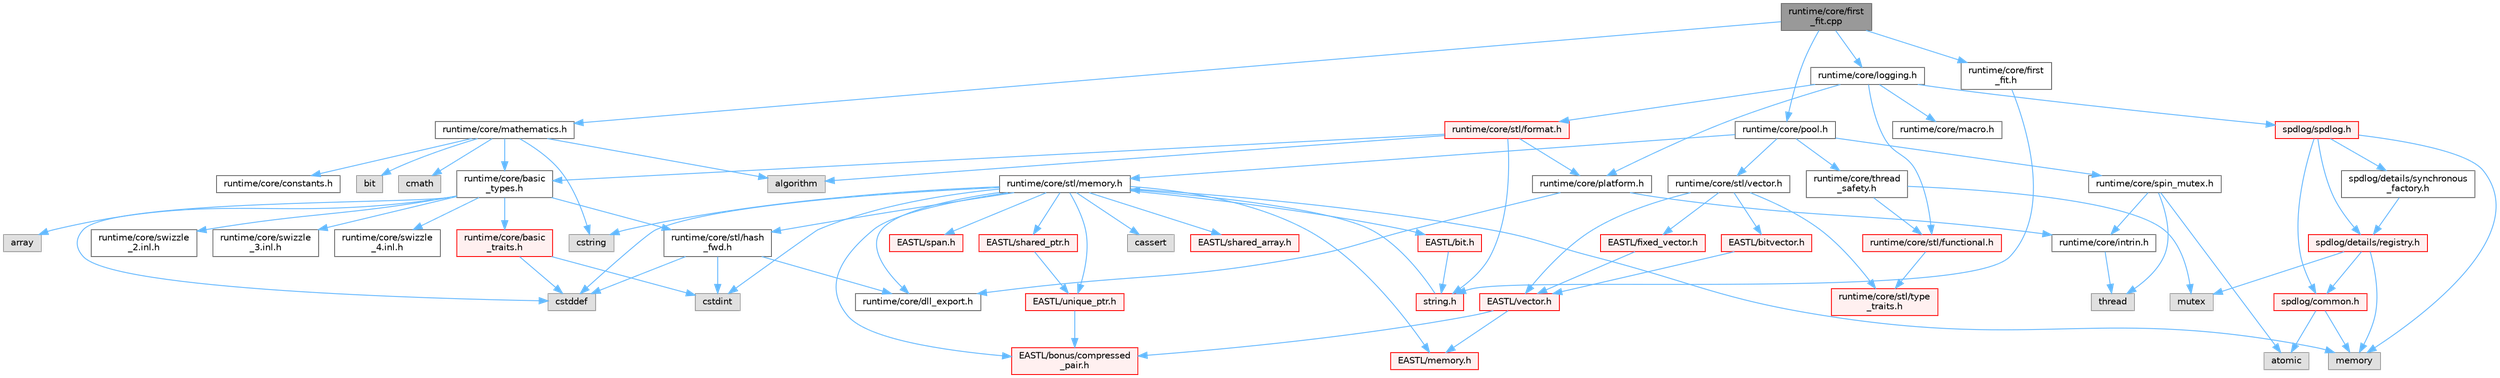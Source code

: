 digraph "runtime/core/first_fit.cpp"
{
 // LATEX_PDF_SIZE
  bgcolor="transparent";
  edge [fontname=Helvetica,fontsize=10,labelfontname=Helvetica,labelfontsize=10];
  node [fontname=Helvetica,fontsize=10,shape=box,height=0.2,width=0.4];
  Node1 [id="Node000001",label="runtime/core/first\l_fit.cpp",height=0.2,width=0.4,color="gray40", fillcolor="grey60", style="filled", fontcolor="black",tooltip=" "];
  Node1 -> Node2 [id="edge1_Node000001_Node000002",color="steelblue1",style="solid",tooltip=" "];
  Node2 [id="Node000002",label="runtime/core/mathematics.h",height=0.2,width=0.4,color="grey40", fillcolor="white", style="filled",URL="$mathematics_8h.html",tooltip=" "];
  Node2 -> Node3 [id="edge2_Node000002_Node000003",color="steelblue1",style="solid",tooltip=" "];
  Node3 [id="Node000003",label="bit",height=0.2,width=0.4,color="grey60", fillcolor="#E0E0E0", style="filled",tooltip=" "];
  Node2 -> Node4 [id="edge3_Node000002_Node000004",color="steelblue1",style="solid",tooltip=" "];
  Node4 [id="Node000004",label="cmath",height=0.2,width=0.4,color="grey60", fillcolor="#E0E0E0", style="filled",tooltip=" "];
  Node2 -> Node5 [id="edge4_Node000002_Node000005",color="steelblue1",style="solid",tooltip=" "];
  Node5 [id="Node000005",label="cstring",height=0.2,width=0.4,color="grey60", fillcolor="#E0E0E0", style="filled",tooltip=" "];
  Node2 -> Node6 [id="edge5_Node000002_Node000006",color="steelblue1",style="solid",tooltip=" "];
  Node6 [id="Node000006",label="algorithm",height=0.2,width=0.4,color="grey60", fillcolor="#E0E0E0", style="filled",tooltip=" "];
  Node2 -> Node7 [id="edge6_Node000002_Node000007",color="steelblue1",style="solid",tooltip=" "];
  Node7 [id="Node000007",label="runtime/core/basic\l_types.h",height=0.2,width=0.4,color="grey40", fillcolor="white", style="filled",URL="$basic__types_8h.html",tooltip=" "];
  Node7 -> Node8 [id="edge7_Node000007_Node000008",color="steelblue1",style="solid",tooltip=" "];
  Node8 [id="Node000008",label="cstddef",height=0.2,width=0.4,color="grey60", fillcolor="#E0E0E0", style="filled",tooltip=" "];
  Node7 -> Node9 [id="edge8_Node000007_Node000009",color="steelblue1",style="solid",tooltip=" "];
  Node9 [id="Node000009",label="array",height=0.2,width=0.4,color="grey60", fillcolor="#E0E0E0", style="filled",tooltip=" "];
  Node7 -> Node10 [id="edge9_Node000007_Node000010",color="steelblue1",style="solid",tooltip=" "];
  Node10 [id="Node000010",label="runtime/core/stl/hash\l_fwd.h",height=0.2,width=0.4,color="grey40", fillcolor="white", style="filled",URL="$hash__fwd_8h.html",tooltip=" "];
  Node10 -> Node8 [id="edge10_Node000010_Node000008",color="steelblue1",style="solid",tooltip=" "];
  Node10 -> Node11 [id="edge11_Node000010_Node000011",color="steelblue1",style="solid",tooltip=" "];
  Node11 [id="Node000011",label="cstdint",height=0.2,width=0.4,color="grey60", fillcolor="#E0E0E0", style="filled",tooltip=" "];
  Node10 -> Node12 [id="edge12_Node000010_Node000012",color="steelblue1",style="solid",tooltip=" "];
  Node12 [id="Node000012",label="runtime/core/dll_export.h",height=0.2,width=0.4,color="grey40", fillcolor="white", style="filled",URL="$dll__export_8h.html",tooltip=" "];
  Node7 -> Node13 [id="edge13_Node000007_Node000013",color="steelblue1",style="solid",tooltip=" "];
  Node13 [id="Node000013",label="runtime/core/basic\l_traits.h",height=0.2,width=0.4,color="red", fillcolor="#FFF0F0", style="filled",URL="$basic__traits_8h.html",tooltip=" "];
  Node13 -> Node11 [id="edge14_Node000013_Node000011",color="steelblue1",style="solid",tooltip=" "];
  Node13 -> Node8 [id="edge15_Node000013_Node000008",color="steelblue1",style="solid",tooltip=" "];
  Node7 -> Node23 [id="edge16_Node000007_Node000023",color="steelblue1",style="solid",tooltip=" "];
  Node23 [id="Node000023",label="runtime/core/swizzle\l_2.inl.h",height=0.2,width=0.4,color="grey40", fillcolor="white", style="filled",URL="$core_2swizzle__2_8inl_8h.html",tooltip=" "];
  Node7 -> Node24 [id="edge17_Node000007_Node000024",color="steelblue1",style="solid",tooltip=" "];
  Node24 [id="Node000024",label="runtime/core/swizzle\l_3.inl.h",height=0.2,width=0.4,color="grey40", fillcolor="white", style="filled",URL="$core_2swizzle__3_8inl_8h.html",tooltip=" "];
  Node7 -> Node25 [id="edge18_Node000007_Node000025",color="steelblue1",style="solid",tooltip=" "];
  Node25 [id="Node000025",label="runtime/core/swizzle\l_4.inl.h",height=0.2,width=0.4,color="grey40", fillcolor="white", style="filled",URL="$core_2swizzle__4_8inl_8h.html",tooltip=" "];
  Node2 -> Node26 [id="edge19_Node000002_Node000026",color="steelblue1",style="solid",tooltip=" "];
  Node26 [id="Node000026",label="runtime/core/constants.h",height=0.2,width=0.4,color="grey40", fillcolor="white", style="filled",URL="$constants_8h.html",tooltip=" "];
  Node1 -> Node27 [id="edge20_Node000001_Node000027",color="steelblue1",style="solid",tooltip=" "];
  Node27 [id="Node000027",label="runtime/core/pool.h",height=0.2,width=0.4,color="grey40", fillcolor="white", style="filled",URL="$core_2pool_8h.html",tooltip=" "];
  Node27 -> Node28 [id="edge21_Node000027_Node000028",color="steelblue1",style="solid",tooltip=" "];
  Node28 [id="Node000028",label="runtime/core/stl/vector.h",height=0.2,width=0.4,color="grey40", fillcolor="white", style="filled",URL="$core_2stl_2vector_8h.html",tooltip=" "];
  Node28 -> Node29 [id="edge22_Node000028_Node000029",color="steelblue1",style="solid",tooltip=" "];
  Node29 [id="Node000029",label="EASTL/vector.h",height=0.2,width=0.4,color="red", fillcolor="#FFF0F0", style="filled",URL="$_e_a_s_t_l_2include_2_e_a_s_t_l_2vector_8h.html",tooltip=" "];
  Node29 -> Node80 [id="edge23_Node000029_Node000080",color="steelblue1",style="solid",tooltip=" "];
  Node80 [id="Node000080",label="EASTL/bonus/compressed\l_pair.h",height=0.2,width=0.4,color="red", fillcolor="#FFF0F0", style="filled",URL="$compressed__pair_8h.html",tooltip=" "];
  Node29 -> Node62 [id="edge24_Node000029_Node000062",color="steelblue1",style="solid",tooltip=" "];
  Node62 [id="Node000062",label="EASTL/memory.h",height=0.2,width=0.4,color="red", fillcolor="#FFF0F0", style="filled",URL="$_e_a_s_t_l_2include_2_e_a_s_t_l_2memory_8h.html",tooltip=" "];
  Node28 -> Node171 [id="edge25_Node000028_Node000171",color="steelblue1",style="solid",tooltip=" "];
  Node171 [id="Node000171",label="EASTL/fixed_vector.h",height=0.2,width=0.4,color="red", fillcolor="#FFF0F0", style="filled",URL="$fixed__vector_8h.html",tooltip=" "];
  Node171 -> Node29 [id="edge26_Node000171_Node000029",color="steelblue1",style="solid",tooltip=" "];
  Node28 -> Node173 [id="edge27_Node000028_Node000173",color="steelblue1",style="solid",tooltip=" "];
  Node173 [id="Node000173",label="EASTL/bitvector.h",height=0.2,width=0.4,color="red", fillcolor="#FFF0F0", style="filled",URL="$bitvector_8h.html",tooltip=" "];
  Node173 -> Node29 [id="edge28_Node000173_Node000029",color="steelblue1",style="solid",tooltip=" "];
  Node28 -> Node175 [id="edge29_Node000028_Node000175",color="steelblue1",style="solid",tooltip=" "];
  Node175 [id="Node000175",label="runtime/core/stl/type\l_traits.h",height=0.2,width=0.4,color="red", fillcolor="#FFF0F0", style="filled",URL="$core_2stl_2type__traits_8h.html",tooltip=" "];
  Node27 -> Node57 [id="edge30_Node000027_Node000057",color="steelblue1",style="solid",tooltip=" "];
  Node57 [id="Node000057",label="runtime/core/stl/memory.h",height=0.2,width=0.4,color="grey40", fillcolor="white", style="filled",URL="$core_2stl_2memory_8h.html",tooltip=" "];
  Node57 -> Node8 [id="edge31_Node000057_Node000008",color="steelblue1",style="solid",tooltip=" "];
  Node57 -> Node11 [id="edge32_Node000057_Node000011",color="steelblue1",style="solid",tooltip=" "];
  Node57 -> Node58 [id="edge33_Node000057_Node000058",color="steelblue1",style="solid",tooltip=" "];
  Node58 [id="Node000058",label="cassert",height=0.2,width=0.4,color="grey60", fillcolor="#E0E0E0", style="filled",tooltip=" "];
  Node57 -> Node59 [id="edge34_Node000057_Node000059",color="steelblue1",style="solid",tooltip=" "];
  Node59 [id="Node000059",label="memory",height=0.2,width=0.4,color="grey60", fillcolor="#E0E0E0", style="filled",tooltip=" "];
  Node57 -> Node5 [id="edge35_Node000057_Node000005",color="steelblue1",style="solid",tooltip=" "];
  Node57 -> Node60 [id="edge36_Node000057_Node000060",color="steelblue1",style="solid",tooltip=" "];
  Node60 [id="Node000060",label="EASTL/bit.h",height=0.2,width=0.4,color="red", fillcolor="#FFF0F0", style="filled",URL="$bit_8h.html",tooltip=" "];
  Node60 -> Node54 [id="edge37_Node000060_Node000054",color="steelblue1",style="solid",tooltip=" "];
  Node54 [id="Node000054",label="string.h",height=0.2,width=0.4,color="red", fillcolor="#FFF0F0", style="filled",URL="$string_8h.html",tooltip=" "];
  Node54 -> Node57 [id="edge38_Node000054_Node000057",color="steelblue1",style="solid",tooltip=" "];
  Node57 -> Node62 [id="edge39_Node000057_Node000062",color="steelblue1",style="solid",tooltip=" "];
  Node57 -> Node77 [id="edge40_Node000057_Node000077",color="steelblue1",style="solid",tooltip=" "];
  Node77 [id="Node000077",label="EASTL/shared_array.h",height=0.2,width=0.4,color="red", fillcolor="#FFF0F0", style="filled",URL="$shared__array_8h.html",tooltip=" "];
  Node57 -> Node79 [id="edge41_Node000057_Node000079",color="steelblue1",style="solid",tooltip=" "];
  Node79 [id="Node000079",label="EASTL/unique_ptr.h",height=0.2,width=0.4,color="red", fillcolor="#FFF0F0", style="filled",URL="$unique__ptr_8h.html",tooltip=" "];
  Node79 -> Node80 [id="edge42_Node000079_Node000080",color="steelblue1",style="solid",tooltip=" "];
  Node57 -> Node87 [id="edge43_Node000057_Node000087",color="steelblue1",style="solid",tooltip=" "];
  Node87 [id="Node000087",label="EASTL/shared_ptr.h",height=0.2,width=0.4,color="red", fillcolor="#FFF0F0", style="filled",URL="$shared__ptr_8h.html",tooltip=" "];
  Node87 -> Node79 [id="edge44_Node000087_Node000079",color="steelblue1",style="solid",tooltip=" "];
  Node57 -> Node167 [id="edge45_Node000057_Node000167",color="steelblue1",style="solid",tooltip=" "];
  Node167 [id="Node000167",label="EASTL/span.h",height=0.2,width=0.4,color="red", fillcolor="#FFF0F0", style="filled",URL="$span_8h.html",tooltip=" "];
  Node57 -> Node80 [id="edge46_Node000057_Node000080",color="steelblue1",style="solid",tooltip=" "];
  Node57 -> Node12 [id="edge47_Node000057_Node000012",color="steelblue1",style="solid",tooltip=" "];
  Node57 -> Node10 [id="edge48_Node000057_Node000010",color="steelblue1",style="solid",tooltip=" "];
  Node27 -> Node176 [id="edge49_Node000027_Node000176",color="steelblue1",style="solid",tooltip=" "];
  Node176 [id="Node000176",label="runtime/core/spin_mutex.h",height=0.2,width=0.4,color="grey40", fillcolor="white", style="filled",URL="$spin__mutex_8h.html",tooltip=" "];
  Node176 -> Node177 [id="edge50_Node000176_Node000177",color="steelblue1",style="solid",tooltip=" "];
  Node177 [id="Node000177",label="atomic",height=0.2,width=0.4,color="grey60", fillcolor="#E0E0E0", style="filled",tooltip=" "];
  Node176 -> Node178 [id="edge51_Node000176_Node000178",color="steelblue1",style="solid",tooltip=" "];
  Node178 [id="Node000178",label="thread",height=0.2,width=0.4,color="grey60", fillcolor="#E0E0E0", style="filled",tooltip=" "];
  Node176 -> Node179 [id="edge52_Node000176_Node000179",color="steelblue1",style="solid",tooltip=" "];
  Node179 [id="Node000179",label="runtime/core/intrin.h",height=0.2,width=0.4,color="grey40", fillcolor="white", style="filled",URL="$intrin_8h.html",tooltip=" "];
  Node179 -> Node178 [id="edge53_Node000179_Node000178",color="steelblue1",style="solid",tooltip=" "];
  Node27 -> Node180 [id="edge54_Node000027_Node000180",color="steelblue1",style="solid",tooltip=" "];
  Node180 [id="Node000180",label="runtime/core/thread\l_safety.h",height=0.2,width=0.4,color="grey40", fillcolor="white", style="filled",URL="$thread__safety_8h.html",tooltip=" "];
  Node180 -> Node181 [id="edge55_Node000180_Node000181",color="steelblue1",style="solid",tooltip=" "];
  Node181 [id="Node000181",label="mutex",height=0.2,width=0.4,color="grey60", fillcolor="#E0E0E0", style="filled",tooltip=" "];
  Node180 -> Node182 [id="edge56_Node000180_Node000182",color="steelblue1",style="solid",tooltip=" "];
  Node182 [id="Node000182",label="runtime/core/stl/functional.h",height=0.2,width=0.4,color="red", fillcolor="#FFF0F0", style="filled",URL="$core_2stl_2functional_8h.html",tooltip=" "];
  Node182 -> Node175 [id="edge57_Node000182_Node000175",color="steelblue1",style="solid",tooltip=" "];
  Node1 -> Node185 [id="edge58_Node000001_Node000185",color="steelblue1",style="solid",tooltip=" "];
  Node185 [id="Node000185",label="runtime/core/logging.h",height=0.2,width=0.4,color="grey40", fillcolor="white", style="filled",URL="$logging_8h.html",tooltip=" "];
  Node185 -> Node186 [id="edge59_Node000185_Node000186",color="steelblue1",style="solid",tooltip=" "];
  Node186 [id="Node000186",label="spdlog/spdlog.h",height=0.2,width=0.4,color="red", fillcolor="#FFF0F0", style="filled",URL="$spdlog_8h.html",tooltip=" "];
  Node186 -> Node187 [id="edge60_Node000186_Node000187",color="steelblue1",style="solid",tooltip=" "];
  Node187 [id="Node000187",label="spdlog/common.h",height=0.2,width=0.4,color="red", fillcolor="#FFF0F0", style="filled",URL="$common_8h.html",tooltip=" "];
  Node187 -> Node177 [id="edge61_Node000187_Node000177",color="steelblue1",style="solid",tooltip=" "];
  Node187 -> Node59 [id="edge62_Node000187_Node000059",color="steelblue1",style="solid",tooltip=" "];
  Node186 -> Node206 [id="edge63_Node000186_Node000206",color="steelblue1",style="solid",tooltip=" "];
  Node206 [id="Node000206",label="spdlog/details/registry.h",height=0.2,width=0.4,color="red", fillcolor="#FFF0F0", style="filled",URL="$registry_8h.html",tooltip=" "];
  Node206 -> Node187 [id="edge64_Node000206_Node000187",color="steelblue1",style="solid",tooltip=" "];
  Node206 -> Node59 [id="edge65_Node000206_Node000059",color="steelblue1",style="solid",tooltip=" "];
  Node206 -> Node181 [id="edge66_Node000206_Node000181",color="steelblue1",style="solid",tooltip=" "];
  Node186 -> Node210 [id="edge67_Node000186_Node000210",color="steelblue1",style="solid",tooltip=" "];
  Node210 [id="Node000210",label="spdlog/details/synchronous\l_factory.h",height=0.2,width=0.4,color="grey40", fillcolor="white", style="filled",URL="$synchronous__factory_8h.html",tooltip=" "];
  Node210 -> Node206 [id="edge68_Node000210_Node000206",color="steelblue1",style="solid",tooltip=" "];
  Node186 -> Node59 [id="edge69_Node000186_Node000059",color="steelblue1",style="solid",tooltip=" "];
  Node185 -> Node182 [id="edge70_Node000185_Node000182",color="steelblue1",style="solid",tooltip=" "];
  Node185 -> Node218 [id="edge71_Node000185_Node000218",color="steelblue1",style="solid",tooltip=" "];
  Node218 [id="Node000218",label="runtime/core/macro.h",height=0.2,width=0.4,color="grey40", fillcolor="white", style="filled",URL="$macro_8h.html",tooltip=" "];
  Node185 -> Node219 [id="edge72_Node000185_Node000219",color="steelblue1",style="solid",tooltip=" "];
  Node219 [id="Node000219",label="runtime/core/stl/format.h",height=0.2,width=0.4,color="red", fillcolor="#FFF0F0", style="filled",URL="$core_2stl_2format_8h.html",tooltip=" "];
  Node219 -> Node6 [id="edge73_Node000219_Node000006",color="steelblue1",style="solid",tooltip=" "];
  Node219 -> Node7 [id="edge74_Node000219_Node000007",color="steelblue1",style="solid",tooltip=" "];
  Node219 -> Node54 [id="edge75_Node000219_Node000054",color="steelblue1",style="solid",tooltip=" "];
  Node219 -> Node229 [id="edge76_Node000219_Node000229",color="steelblue1",style="solid",tooltip=" "];
  Node229 [id="Node000229",label="runtime/core/platform.h",height=0.2,width=0.4,color="grey40", fillcolor="white", style="filled",URL="$core_2_platform_8h.html",tooltip=" "];
  Node229 -> Node12 [id="edge77_Node000229_Node000012",color="steelblue1",style="solid",tooltip=" "];
  Node229 -> Node179 [id="edge78_Node000229_Node000179",color="steelblue1",style="solid",tooltip=" "];
  Node185 -> Node229 [id="edge79_Node000185_Node000229",color="steelblue1",style="solid",tooltip=" "];
  Node1 -> Node230 [id="edge80_Node000001_Node000230",color="steelblue1",style="solid",tooltip=" "];
  Node230 [id="Node000230",label="runtime/core/first\l_fit.h",height=0.2,width=0.4,color="grey40", fillcolor="white", style="filled",URL="$first__fit_8h.html",tooltip=" "];
  Node230 -> Node54 [id="edge81_Node000230_Node000054",color="steelblue1",style="solid",tooltip=" "];
}
